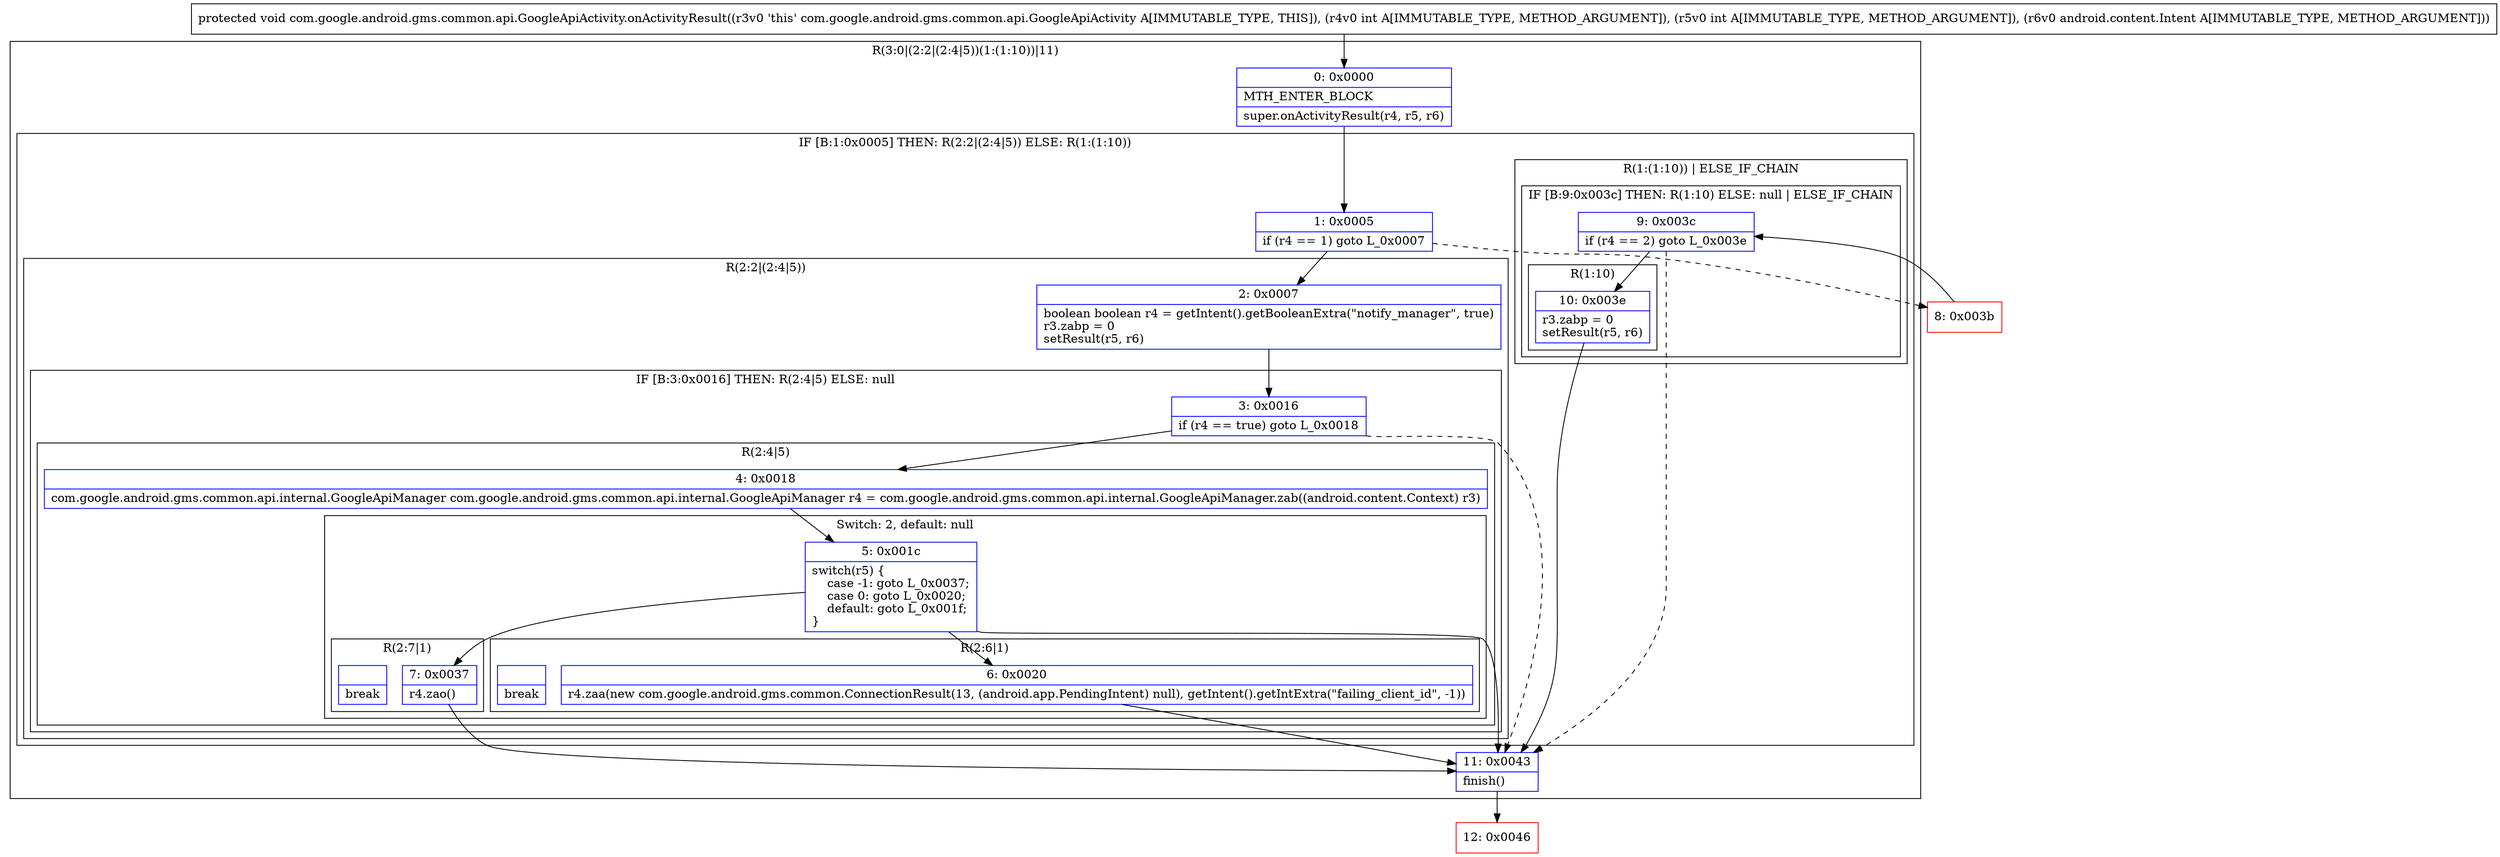 digraph "CFG forcom.google.android.gms.common.api.GoogleApiActivity.onActivityResult(IILandroid\/content\/Intent;)V" {
subgraph cluster_Region_2127968697 {
label = "R(3:0|(2:2|(2:4|5))(1:(1:10))|11)";
node [shape=record,color=blue];
Node_0 [shape=record,label="{0\:\ 0x0000|MTH_ENTER_BLOCK\l|super.onActivityResult(r4, r5, r6)\l}"];
subgraph cluster_IfRegion_1811052177 {
label = "IF [B:1:0x0005] THEN: R(2:2|(2:4|5)) ELSE: R(1:(1:10))";
node [shape=record,color=blue];
Node_1 [shape=record,label="{1\:\ 0x0005|if (r4 == 1) goto L_0x0007\l}"];
subgraph cluster_Region_1383083472 {
label = "R(2:2|(2:4|5))";
node [shape=record,color=blue];
Node_2 [shape=record,label="{2\:\ 0x0007|boolean boolean r4 = getIntent().getBooleanExtra(\"notify_manager\", true)\lr3.zabp = 0\lsetResult(r5, r6)\l}"];
subgraph cluster_IfRegion_1385459979 {
label = "IF [B:3:0x0016] THEN: R(2:4|5) ELSE: null";
node [shape=record,color=blue];
Node_3 [shape=record,label="{3\:\ 0x0016|if (r4 == true) goto L_0x0018\l}"];
subgraph cluster_Region_938060201 {
label = "R(2:4|5)";
node [shape=record,color=blue];
Node_4 [shape=record,label="{4\:\ 0x0018|com.google.android.gms.common.api.internal.GoogleApiManager com.google.android.gms.common.api.internal.GoogleApiManager r4 = com.google.android.gms.common.api.internal.GoogleApiManager.zab((android.content.Context) r3)\l}"];
subgraph cluster_SwitchRegion_1743560557 {
label = "Switch: 2, default: null";
node [shape=record,color=blue];
Node_5 [shape=record,label="{5\:\ 0x001c|switch(r5) \{\l    case \-1: goto L_0x0037;\l    case 0: goto L_0x0020;\l    default: goto L_0x001f;\l\}\l}"];
subgraph cluster_Region_1683279678 {
label = "R(2:7|1)";
node [shape=record,color=blue];
Node_7 [shape=record,label="{7\:\ 0x0037|r4.zao()\l}"];
Node_InsnContainer_1229707449 [shape=record,label="{|break\l}"];
}
subgraph cluster_Region_932798665 {
label = "R(2:6|1)";
node [shape=record,color=blue];
Node_6 [shape=record,label="{6\:\ 0x0020|r4.zaa(new com.google.android.gms.common.ConnectionResult(13, (android.app.PendingIntent) null), getIntent().getIntExtra(\"failing_client_id\", \-1))\l}"];
Node_InsnContainer_102710232 [shape=record,label="{|break\l}"];
}
}
}
}
}
subgraph cluster_Region_2116125556 {
label = "R(1:(1:10)) | ELSE_IF_CHAIN\l";
node [shape=record,color=blue];
subgraph cluster_IfRegion_2100653098 {
label = "IF [B:9:0x003c] THEN: R(1:10) ELSE: null | ELSE_IF_CHAIN\l";
node [shape=record,color=blue];
Node_9 [shape=record,label="{9\:\ 0x003c|if (r4 == 2) goto L_0x003e\l}"];
subgraph cluster_Region_1789721893 {
label = "R(1:10)";
node [shape=record,color=blue];
Node_10 [shape=record,label="{10\:\ 0x003e|r3.zabp = 0\lsetResult(r5, r6)\l}"];
}
}
}
}
Node_11 [shape=record,label="{11\:\ 0x0043|finish()\l}"];
}
Node_8 [shape=record,color=red,label="{8\:\ 0x003b}"];
Node_12 [shape=record,color=red,label="{12\:\ 0x0046}"];
MethodNode[shape=record,label="{protected void com.google.android.gms.common.api.GoogleApiActivity.onActivityResult((r3v0 'this' com.google.android.gms.common.api.GoogleApiActivity A[IMMUTABLE_TYPE, THIS]), (r4v0 int A[IMMUTABLE_TYPE, METHOD_ARGUMENT]), (r5v0 int A[IMMUTABLE_TYPE, METHOD_ARGUMENT]), (r6v0 android.content.Intent A[IMMUTABLE_TYPE, METHOD_ARGUMENT])) }"];
MethodNode -> Node_0;
Node_0 -> Node_1;
Node_1 -> Node_2;
Node_1 -> Node_8[style=dashed];
Node_2 -> Node_3;
Node_3 -> Node_4;
Node_3 -> Node_11[style=dashed];
Node_4 -> Node_5;
Node_5 -> Node_6;
Node_5 -> Node_7;
Node_5 -> Node_11;
Node_7 -> Node_11;
Node_6 -> Node_11;
Node_9 -> Node_10;
Node_9 -> Node_11[style=dashed];
Node_10 -> Node_11;
Node_11 -> Node_12;
Node_8 -> Node_9;
}

